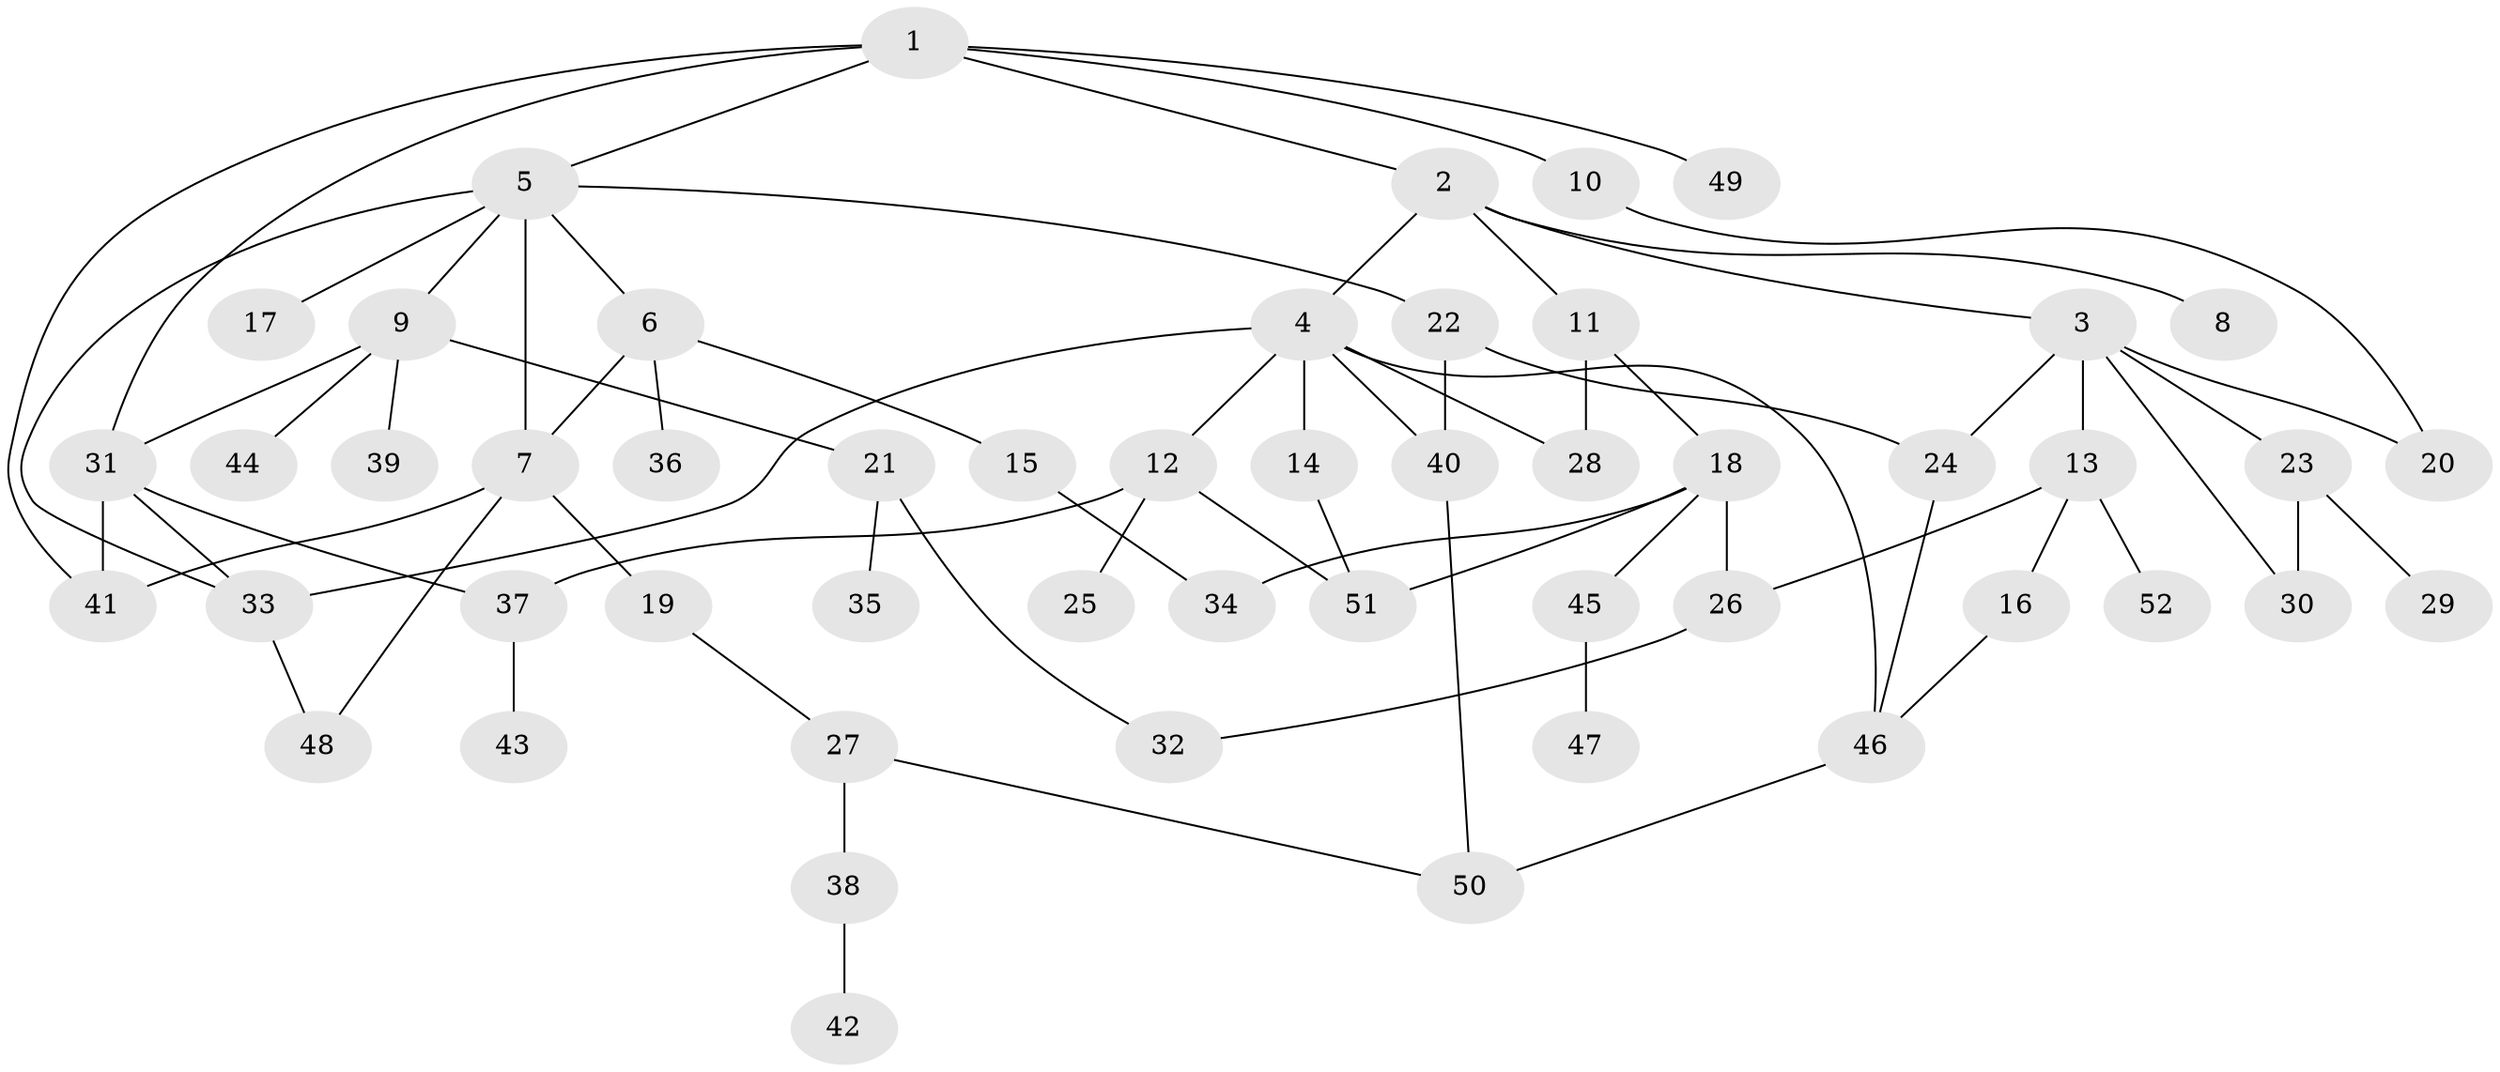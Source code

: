 // Generated by graph-tools (version 1.1) at 2025/10/02/27/25 16:10:53]
// undirected, 52 vertices, 73 edges
graph export_dot {
graph [start="1"]
  node [color=gray90,style=filled];
  1;
  2;
  3;
  4;
  5;
  6;
  7;
  8;
  9;
  10;
  11;
  12;
  13;
  14;
  15;
  16;
  17;
  18;
  19;
  20;
  21;
  22;
  23;
  24;
  25;
  26;
  27;
  28;
  29;
  30;
  31;
  32;
  33;
  34;
  35;
  36;
  37;
  38;
  39;
  40;
  41;
  42;
  43;
  44;
  45;
  46;
  47;
  48;
  49;
  50;
  51;
  52;
  1 -- 2;
  1 -- 5;
  1 -- 10;
  1 -- 49;
  1 -- 41;
  1 -- 31;
  2 -- 3;
  2 -- 4;
  2 -- 8;
  2 -- 11;
  3 -- 13;
  3 -- 23;
  3 -- 30;
  3 -- 20;
  3 -- 24;
  4 -- 12;
  4 -- 14;
  4 -- 28;
  4 -- 40;
  4 -- 46;
  4 -- 33;
  5 -- 6;
  5 -- 9;
  5 -- 17;
  5 -- 22;
  5 -- 33;
  5 -- 7;
  6 -- 7;
  6 -- 15;
  6 -- 36;
  7 -- 19;
  7 -- 41;
  7 -- 48;
  9 -- 21;
  9 -- 31;
  9 -- 39;
  9 -- 44;
  10 -- 20;
  11 -- 18;
  11 -- 28;
  12 -- 25;
  12 -- 37;
  12 -- 51;
  13 -- 16;
  13 -- 26;
  13 -- 52;
  14 -- 51;
  15 -- 34;
  16 -- 46;
  18 -- 34;
  18 -- 45;
  18 -- 51;
  18 -- 26;
  19 -- 27;
  21 -- 35;
  21 -- 32;
  22 -- 24;
  22 -- 40;
  23 -- 29;
  23 -- 30;
  24 -- 46;
  26 -- 32;
  27 -- 38;
  27 -- 50;
  31 -- 33;
  31 -- 41;
  31 -- 37;
  33 -- 48;
  37 -- 43;
  38 -- 42;
  40 -- 50;
  45 -- 47;
  46 -- 50;
}
